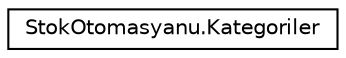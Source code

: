 digraph "Graphical Class Hierarchy"
{
  edge [fontname="Helvetica",fontsize="10",labelfontname="Helvetica",labelfontsize="10"];
  node [fontname="Helvetica",fontsize="10",shape=record];
  rankdir="LR";
  Node0 [label="StokOtomasyanu.Kategoriler",height=0.2,width=0.4,color="black", fillcolor="white", style="filled",URL="$class_stok_otomasyanu_1_1_kategoriler.html"];
}
